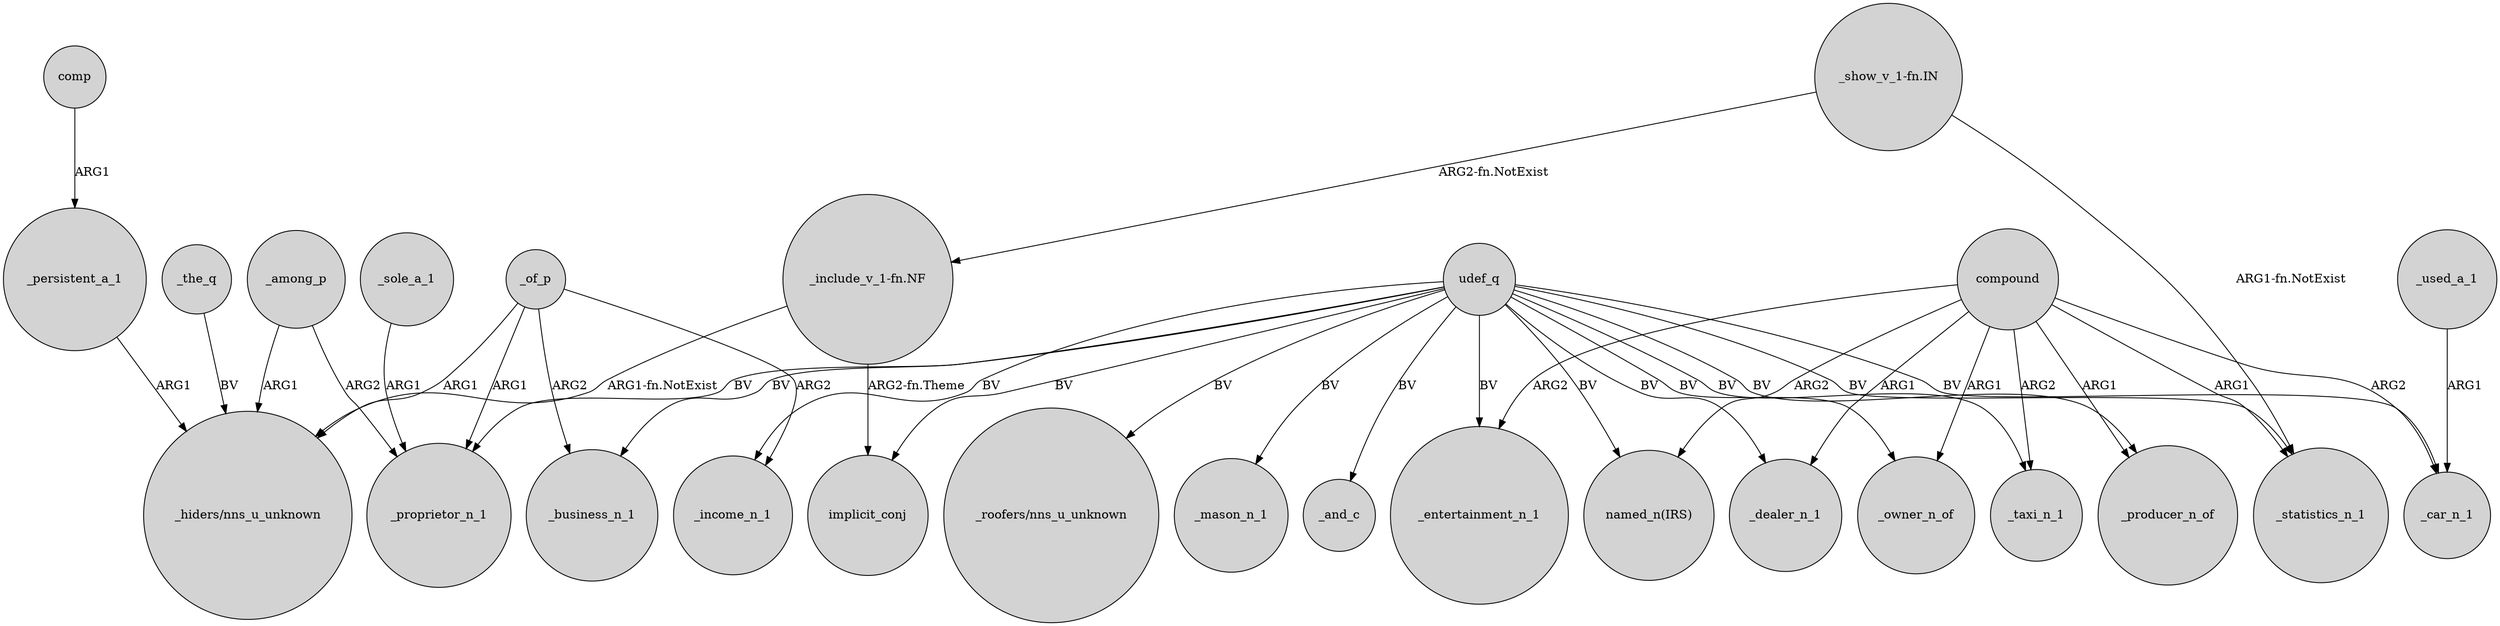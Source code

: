 digraph {
	node [shape=circle style=filled]
	"_show_v_1-fn.IN" -> "_include_v_1-fn.NF" [label="ARG2-fn.NotExist"]
	compound -> _producer_n_of [label=ARG1]
	_persistent_a_1 -> "_hiders/nns_u_unknown" [label=ARG1]
	_of_p -> _proprietor_n_1 [label=ARG1]
	_of_p -> "_hiders/nns_u_unknown" [label=ARG1]
	_used_a_1 -> _car_n_1 [label=ARG1]
	_among_p -> "_hiders/nns_u_unknown" [label=ARG1]
	compound -> _taxi_n_1 [label=ARG2]
	"_include_v_1-fn.NF" -> "_hiders/nns_u_unknown" [label="ARG1-fn.NotExist"]
	udef_q -> _statistics_n_1 [label=BV]
	udef_q -> _entertainment_n_1 [label=BV]
	compound -> _dealer_n_1 [label=ARG1]
	udef_q -> implicit_conj [label=BV]
	_of_p -> _business_n_1 [label=ARG2]
	"_show_v_1-fn.IN" -> _statistics_n_1 [label="ARG1-fn.NotExist"]
	"_include_v_1-fn.NF" -> implicit_conj [label="ARG2-fn.Theme"]
	compound -> _statistics_n_1 [label=ARG1]
	_of_p -> _income_n_1 [label=ARG2]
	udef_q -> "_roofers/nns_u_unknown" [label=BV]
	_among_p -> _proprietor_n_1 [label=ARG2]
	compound -> _entertainment_n_1 [label=ARG2]
	udef_q -> _owner_n_of [label=BV]
	compound -> "named_n(IRS)" [label=ARG2]
	comp -> _persistent_a_1 [label=ARG1]
	_sole_a_1 -> _proprietor_n_1 [label=ARG1]
	udef_q -> _proprietor_n_1 [label=BV]
	udef_q -> _business_n_1 [label=BV]
	udef_q -> _car_n_1 [label=BV]
	udef_q -> "named_n(IRS)" [label=BV]
	_the_q -> "_hiders/nns_u_unknown" [label=BV]
	udef_q -> _dealer_n_1 [label=BV]
	compound -> _owner_n_of [label=ARG1]
	udef_q -> _mason_n_1 [label=BV]
	udef_q -> _and_c [label=BV]
	compound -> _car_n_1 [label=ARG2]
	udef_q -> _taxi_n_1 [label=BV]
	udef_q -> _producer_n_of [label=BV]
	udef_q -> _income_n_1 [label=BV]
}
